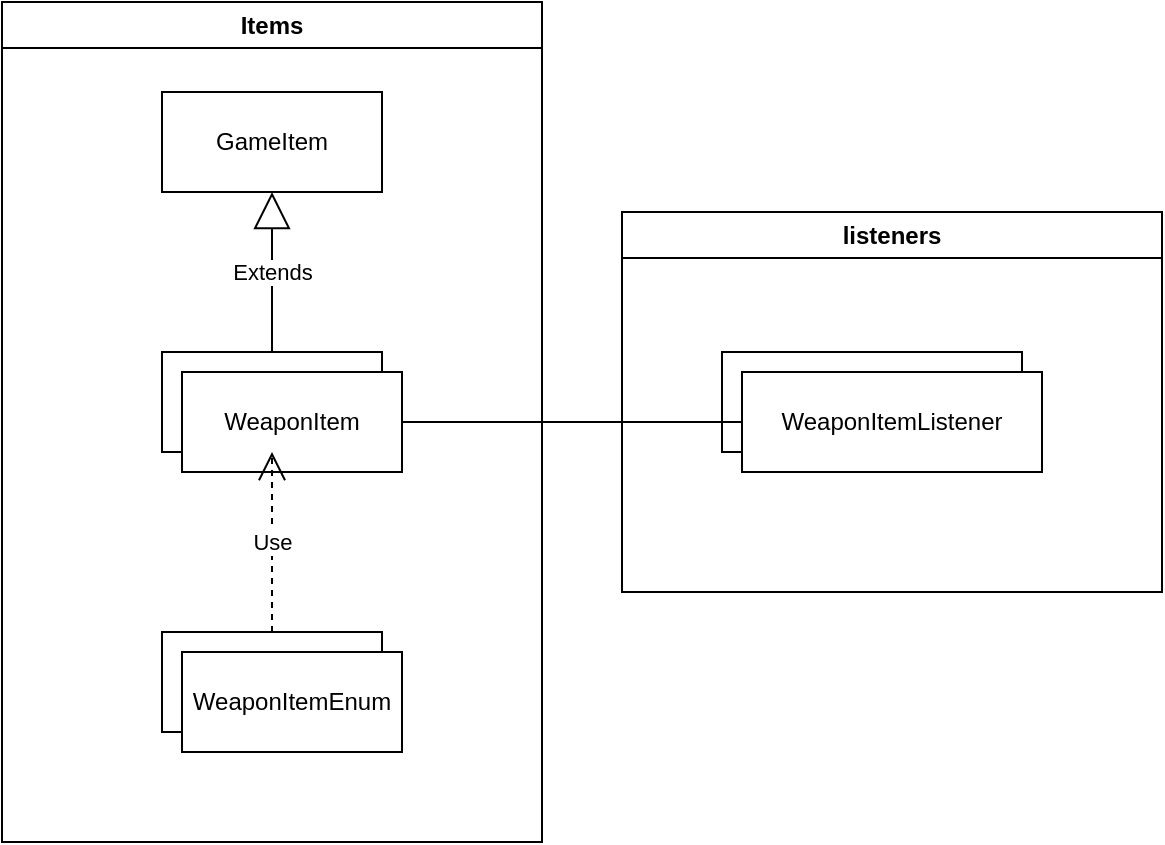 <mxfile version="21.2.8" type="device">
  <diagram name="クラス構造" id="i5GliGH0XojSGH7lU3jr">
    <mxGraphModel dx="712" dy="827" grid="1" gridSize="10" guides="1" tooltips="1" connect="1" arrows="1" fold="1" page="1" pageScale="1" pageWidth="827" pageHeight="1169" math="0" shadow="0">
      <root>
        <mxCell id="0" />
        <mxCell id="1" parent="0" />
        <mxCell id="GSKp3GsoJOSXGEWYLFMq-11" value="GameItem" style="html=1;whiteSpace=wrap;" vertex="1" parent="1">
          <mxGeometry x="110" y="240" width="110" height="50" as="geometry" />
        </mxCell>
        <mxCell id="GSKp3GsoJOSXGEWYLFMq-12" value="HealItem" style="html=1;whiteSpace=wrap;" vertex="1" parent="1">
          <mxGeometry x="110" y="370" width="110" height="50" as="geometry" />
        </mxCell>
        <mxCell id="GSKp3GsoJOSXGEWYLFMq-13" value="WeaponItem" style="html=1;whiteSpace=wrap;" vertex="1" parent="1">
          <mxGeometry x="120" y="380" width="110" height="50" as="geometry" />
        </mxCell>
        <mxCell id="GSKp3GsoJOSXGEWYLFMq-14" value="Extends" style="endArrow=block;endSize=16;endFill=0;html=1;rounded=0;exitX=0.5;exitY=0;exitDx=0;exitDy=0;" edge="1" parent="1" source="GSKp3GsoJOSXGEWYLFMq-12" target="GSKp3GsoJOSXGEWYLFMq-11">
          <mxGeometry width="160" relative="1" as="geometry">
            <mxPoint x="170" y="340" as="sourcePoint" />
            <mxPoint x="330" y="340" as="targetPoint" />
          </mxGeometry>
        </mxCell>
        <mxCell id="GSKp3GsoJOSXGEWYLFMq-15" value="Object" style="html=1;whiteSpace=wrap;" vertex="1" parent="1">
          <mxGeometry x="110" y="510" width="110" height="50" as="geometry" />
        </mxCell>
        <mxCell id="GSKp3GsoJOSXGEWYLFMq-16" value="WeaponItemEnum" style="html=1;whiteSpace=wrap;" vertex="1" parent="1">
          <mxGeometry x="120" y="520" width="110" height="50" as="geometry" />
        </mxCell>
        <mxCell id="GSKp3GsoJOSXGEWYLFMq-17" value="Use" style="endArrow=open;endSize=12;dashed=1;html=1;rounded=0;exitX=0.5;exitY=0;exitDx=0;exitDy=0;" edge="1" parent="1" source="GSKp3GsoJOSXGEWYLFMq-15" target="GSKp3GsoJOSXGEWYLFMq-12">
          <mxGeometry width="160" relative="1" as="geometry">
            <mxPoint x="180" y="480" as="sourcePoint" />
            <mxPoint x="175" y="450" as="targetPoint" />
          </mxGeometry>
        </mxCell>
        <mxCell id="GSKp3GsoJOSXGEWYLFMq-18" value="Items" style="swimlane;whiteSpace=wrap;html=1;" vertex="1" parent="1">
          <mxGeometry x="30" y="195" width="270" height="420" as="geometry" />
        </mxCell>
        <mxCell id="GSKp3GsoJOSXGEWYLFMq-23" value="listeners" style="swimlane;whiteSpace=wrap;html=1;" vertex="1" parent="1">
          <mxGeometry x="340" y="300" width="270" height="190" as="geometry" />
        </mxCell>
        <mxCell id="GSKp3GsoJOSXGEWYLFMq-24" value="WeaponItemListener" style="html=1;whiteSpace=wrap;" vertex="1" parent="GSKp3GsoJOSXGEWYLFMq-23">
          <mxGeometry x="50" y="70" width="150" height="50" as="geometry" />
        </mxCell>
        <mxCell id="GSKp3GsoJOSXGEWYLFMq-22" value="WeaponItemListener" style="html=1;whiteSpace=wrap;" vertex="1" parent="1">
          <mxGeometry x="400" y="380" width="150" height="50" as="geometry" />
        </mxCell>
        <mxCell id="GSKp3GsoJOSXGEWYLFMq-21" value="" style="endArrow=none;html=1;rounded=0;" edge="1" parent="1" source="GSKp3GsoJOSXGEWYLFMq-13">
          <mxGeometry width="50" height="50" relative="1" as="geometry">
            <mxPoint x="350" y="450" as="sourcePoint" />
            <mxPoint x="400" y="405" as="targetPoint" />
          </mxGeometry>
        </mxCell>
      </root>
    </mxGraphModel>
  </diagram>
</mxfile>
